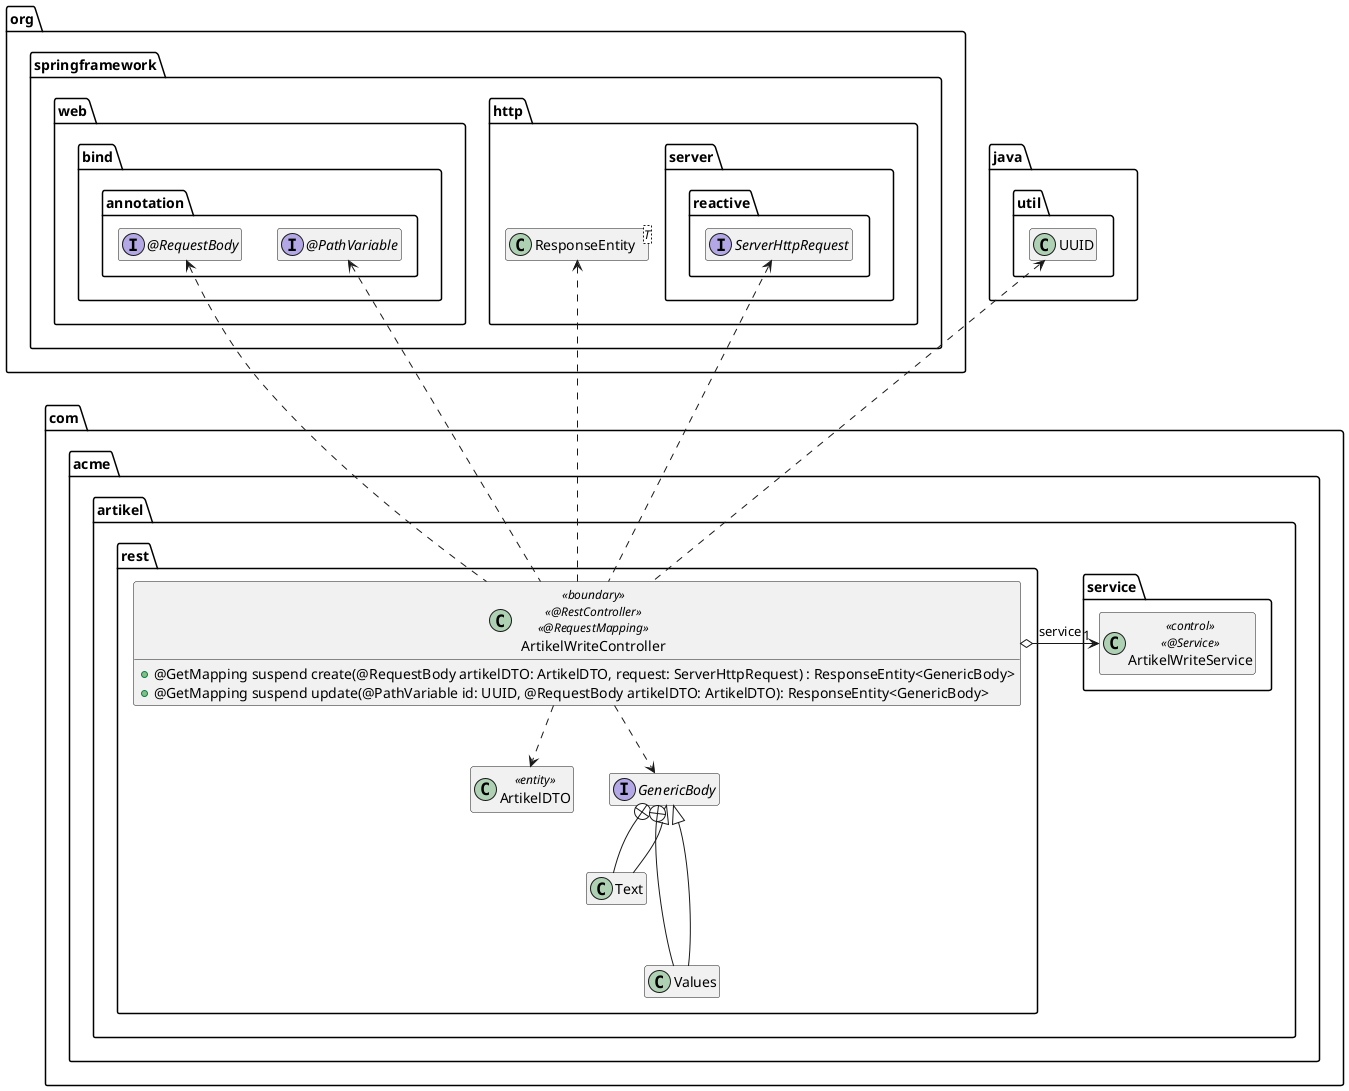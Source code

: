 @startuml

package org.springframework {
    package web.bind.annotation {
        interface "@PathVariable" as PathVariable

        interface "@RequestBody" as RequestBody
    }

    package http {
        class ResponseEntity<T>

        package server.reactive {
            interface ServerHttpRequest
        }
    }
}

package java.util {
    class UUID
}

package com.acme.artikel {

    package service {
        class ArtikelWriteService << control >> << @Service >>
    }

    package rest {

        class ArtikelDTO <<entity>>

        interface GenericBody
        class Text
        class Values
        GenericBody +-- Text
        GenericBody <|-- Text
        GenericBody +--- Values
        GenericBody <|-- Values

        class ArtikelWriteController << boundary >> << @RestController >> << @RequestMapping >> {
            + @GetMapping suspend create(@RequestBody artikelDTO: ArtikelDTO, request: ServerHttpRequest) : ResponseEntity<GenericBody>
            + @GetMapping suspend update(@PathVariable id: UUID, @RequestBody artikelDTO: ArtikelDTO): ResponseEntity<GenericBody>
        }

        ArtikelWriteController o-right-> "1" ArtikelWriteService : service

        ArtikelWriteController ..> ArtikelDTO
        ArtikelWriteController ..> GenericBody

        ArtikelWriteController .up.> ResponseEntity
        ArtikelWriteController .up.> ServerHttpRequest

        ArtikelWriteController .up.> PathVariable
        ArtikelWriteController .up.> RequestBody

        ArtikelWriteController .up.> UUID

    }

}

hide empty members

@enduml
